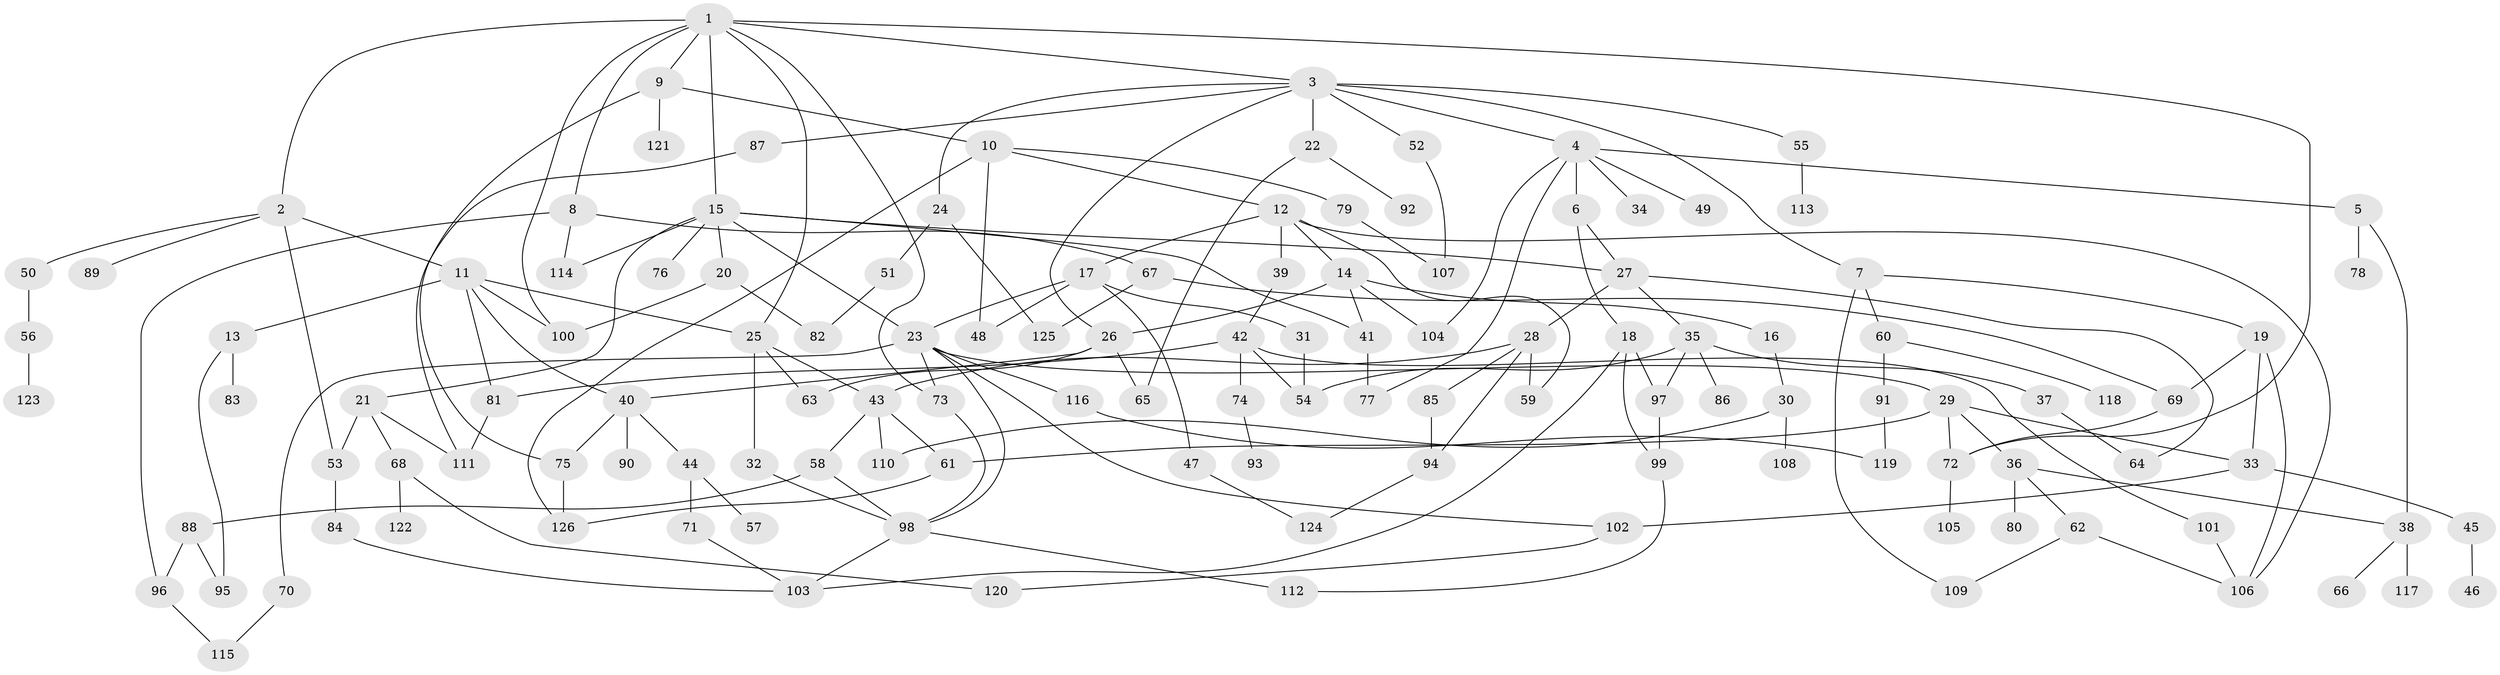 // Generated by graph-tools (version 1.1) at 2025/34/03/09/25 02:34:17]
// undirected, 126 vertices, 183 edges
graph export_dot {
graph [start="1"]
  node [color=gray90,style=filled];
  1;
  2;
  3;
  4;
  5;
  6;
  7;
  8;
  9;
  10;
  11;
  12;
  13;
  14;
  15;
  16;
  17;
  18;
  19;
  20;
  21;
  22;
  23;
  24;
  25;
  26;
  27;
  28;
  29;
  30;
  31;
  32;
  33;
  34;
  35;
  36;
  37;
  38;
  39;
  40;
  41;
  42;
  43;
  44;
  45;
  46;
  47;
  48;
  49;
  50;
  51;
  52;
  53;
  54;
  55;
  56;
  57;
  58;
  59;
  60;
  61;
  62;
  63;
  64;
  65;
  66;
  67;
  68;
  69;
  70;
  71;
  72;
  73;
  74;
  75;
  76;
  77;
  78;
  79;
  80;
  81;
  82;
  83;
  84;
  85;
  86;
  87;
  88;
  89;
  90;
  91;
  92;
  93;
  94;
  95;
  96;
  97;
  98;
  99;
  100;
  101;
  102;
  103;
  104;
  105;
  106;
  107;
  108;
  109;
  110;
  111;
  112;
  113;
  114;
  115;
  116;
  117;
  118;
  119;
  120;
  121;
  122;
  123;
  124;
  125;
  126;
  1 -- 2;
  1 -- 3;
  1 -- 8;
  1 -- 9;
  1 -- 15;
  1 -- 25;
  1 -- 100;
  1 -- 73;
  1 -- 72;
  2 -- 11;
  2 -- 50;
  2 -- 89;
  2 -- 53;
  3 -- 4;
  3 -- 7;
  3 -- 22;
  3 -- 24;
  3 -- 26;
  3 -- 52;
  3 -- 55;
  3 -- 87;
  4 -- 5;
  4 -- 6;
  4 -- 34;
  4 -- 49;
  4 -- 77;
  4 -- 104;
  5 -- 38;
  5 -- 78;
  6 -- 18;
  6 -- 27;
  7 -- 19;
  7 -- 60;
  7 -- 109;
  8 -- 67;
  8 -- 114;
  8 -- 96;
  9 -- 10;
  9 -- 121;
  9 -- 75;
  10 -- 12;
  10 -- 48;
  10 -- 79;
  10 -- 126;
  11 -- 13;
  11 -- 81;
  11 -- 100;
  11 -- 40;
  11 -- 25;
  12 -- 14;
  12 -- 17;
  12 -- 39;
  12 -- 106;
  12 -- 59;
  13 -- 83;
  13 -- 95;
  14 -- 16;
  14 -- 104;
  14 -- 26;
  14 -- 41;
  15 -- 20;
  15 -- 21;
  15 -- 27;
  15 -- 41;
  15 -- 76;
  15 -- 114;
  15 -- 23;
  16 -- 30;
  17 -- 23;
  17 -- 31;
  17 -- 47;
  17 -- 48;
  18 -- 97;
  18 -- 99;
  18 -- 103;
  19 -- 69;
  19 -- 106;
  19 -- 33;
  20 -- 82;
  20 -- 100;
  21 -- 53;
  21 -- 68;
  21 -- 111;
  22 -- 65;
  22 -- 92;
  23 -- 29;
  23 -- 70;
  23 -- 73;
  23 -- 102;
  23 -- 116;
  23 -- 98;
  24 -- 51;
  24 -- 125;
  25 -- 32;
  25 -- 63;
  25 -- 43;
  26 -- 40;
  26 -- 65;
  26 -- 63;
  27 -- 28;
  27 -- 35;
  27 -- 64;
  28 -- 43;
  28 -- 59;
  28 -- 85;
  28 -- 94;
  29 -- 33;
  29 -- 36;
  29 -- 61;
  29 -- 72;
  30 -- 108;
  30 -- 110;
  31 -- 54;
  32 -- 98;
  33 -- 45;
  33 -- 102;
  35 -- 37;
  35 -- 54;
  35 -- 86;
  35 -- 97;
  36 -- 62;
  36 -- 80;
  36 -- 38;
  37 -- 64;
  38 -- 66;
  38 -- 117;
  39 -- 42;
  40 -- 44;
  40 -- 75;
  40 -- 90;
  41 -- 77;
  42 -- 74;
  42 -- 101;
  42 -- 81;
  42 -- 54;
  43 -- 58;
  43 -- 61;
  43 -- 110;
  44 -- 57;
  44 -- 71;
  45 -- 46;
  47 -- 124;
  50 -- 56;
  51 -- 82;
  52 -- 107;
  53 -- 84;
  55 -- 113;
  56 -- 123;
  58 -- 88;
  58 -- 98;
  60 -- 91;
  60 -- 118;
  61 -- 126;
  62 -- 109;
  62 -- 106;
  67 -- 125;
  67 -- 69;
  68 -- 120;
  68 -- 122;
  69 -- 72;
  70 -- 115;
  71 -- 103;
  72 -- 105;
  73 -- 98;
  74 -- 93;
  75 -- 126;
  79 -- 107;
  81 -- 111;
  84 -- 103;
  85 -- 94;
  87 -- 111;
  88 -- 95;
  88 -- 96;
  91 -- 119;
  94 -- 124;
  96 -- 115;
  97 -- 99;
  98 -- 103;
  98 -- 112;
  99 -- 112;
  101 -- 106;
  102 -- 120;
  116 -- 119;
}
